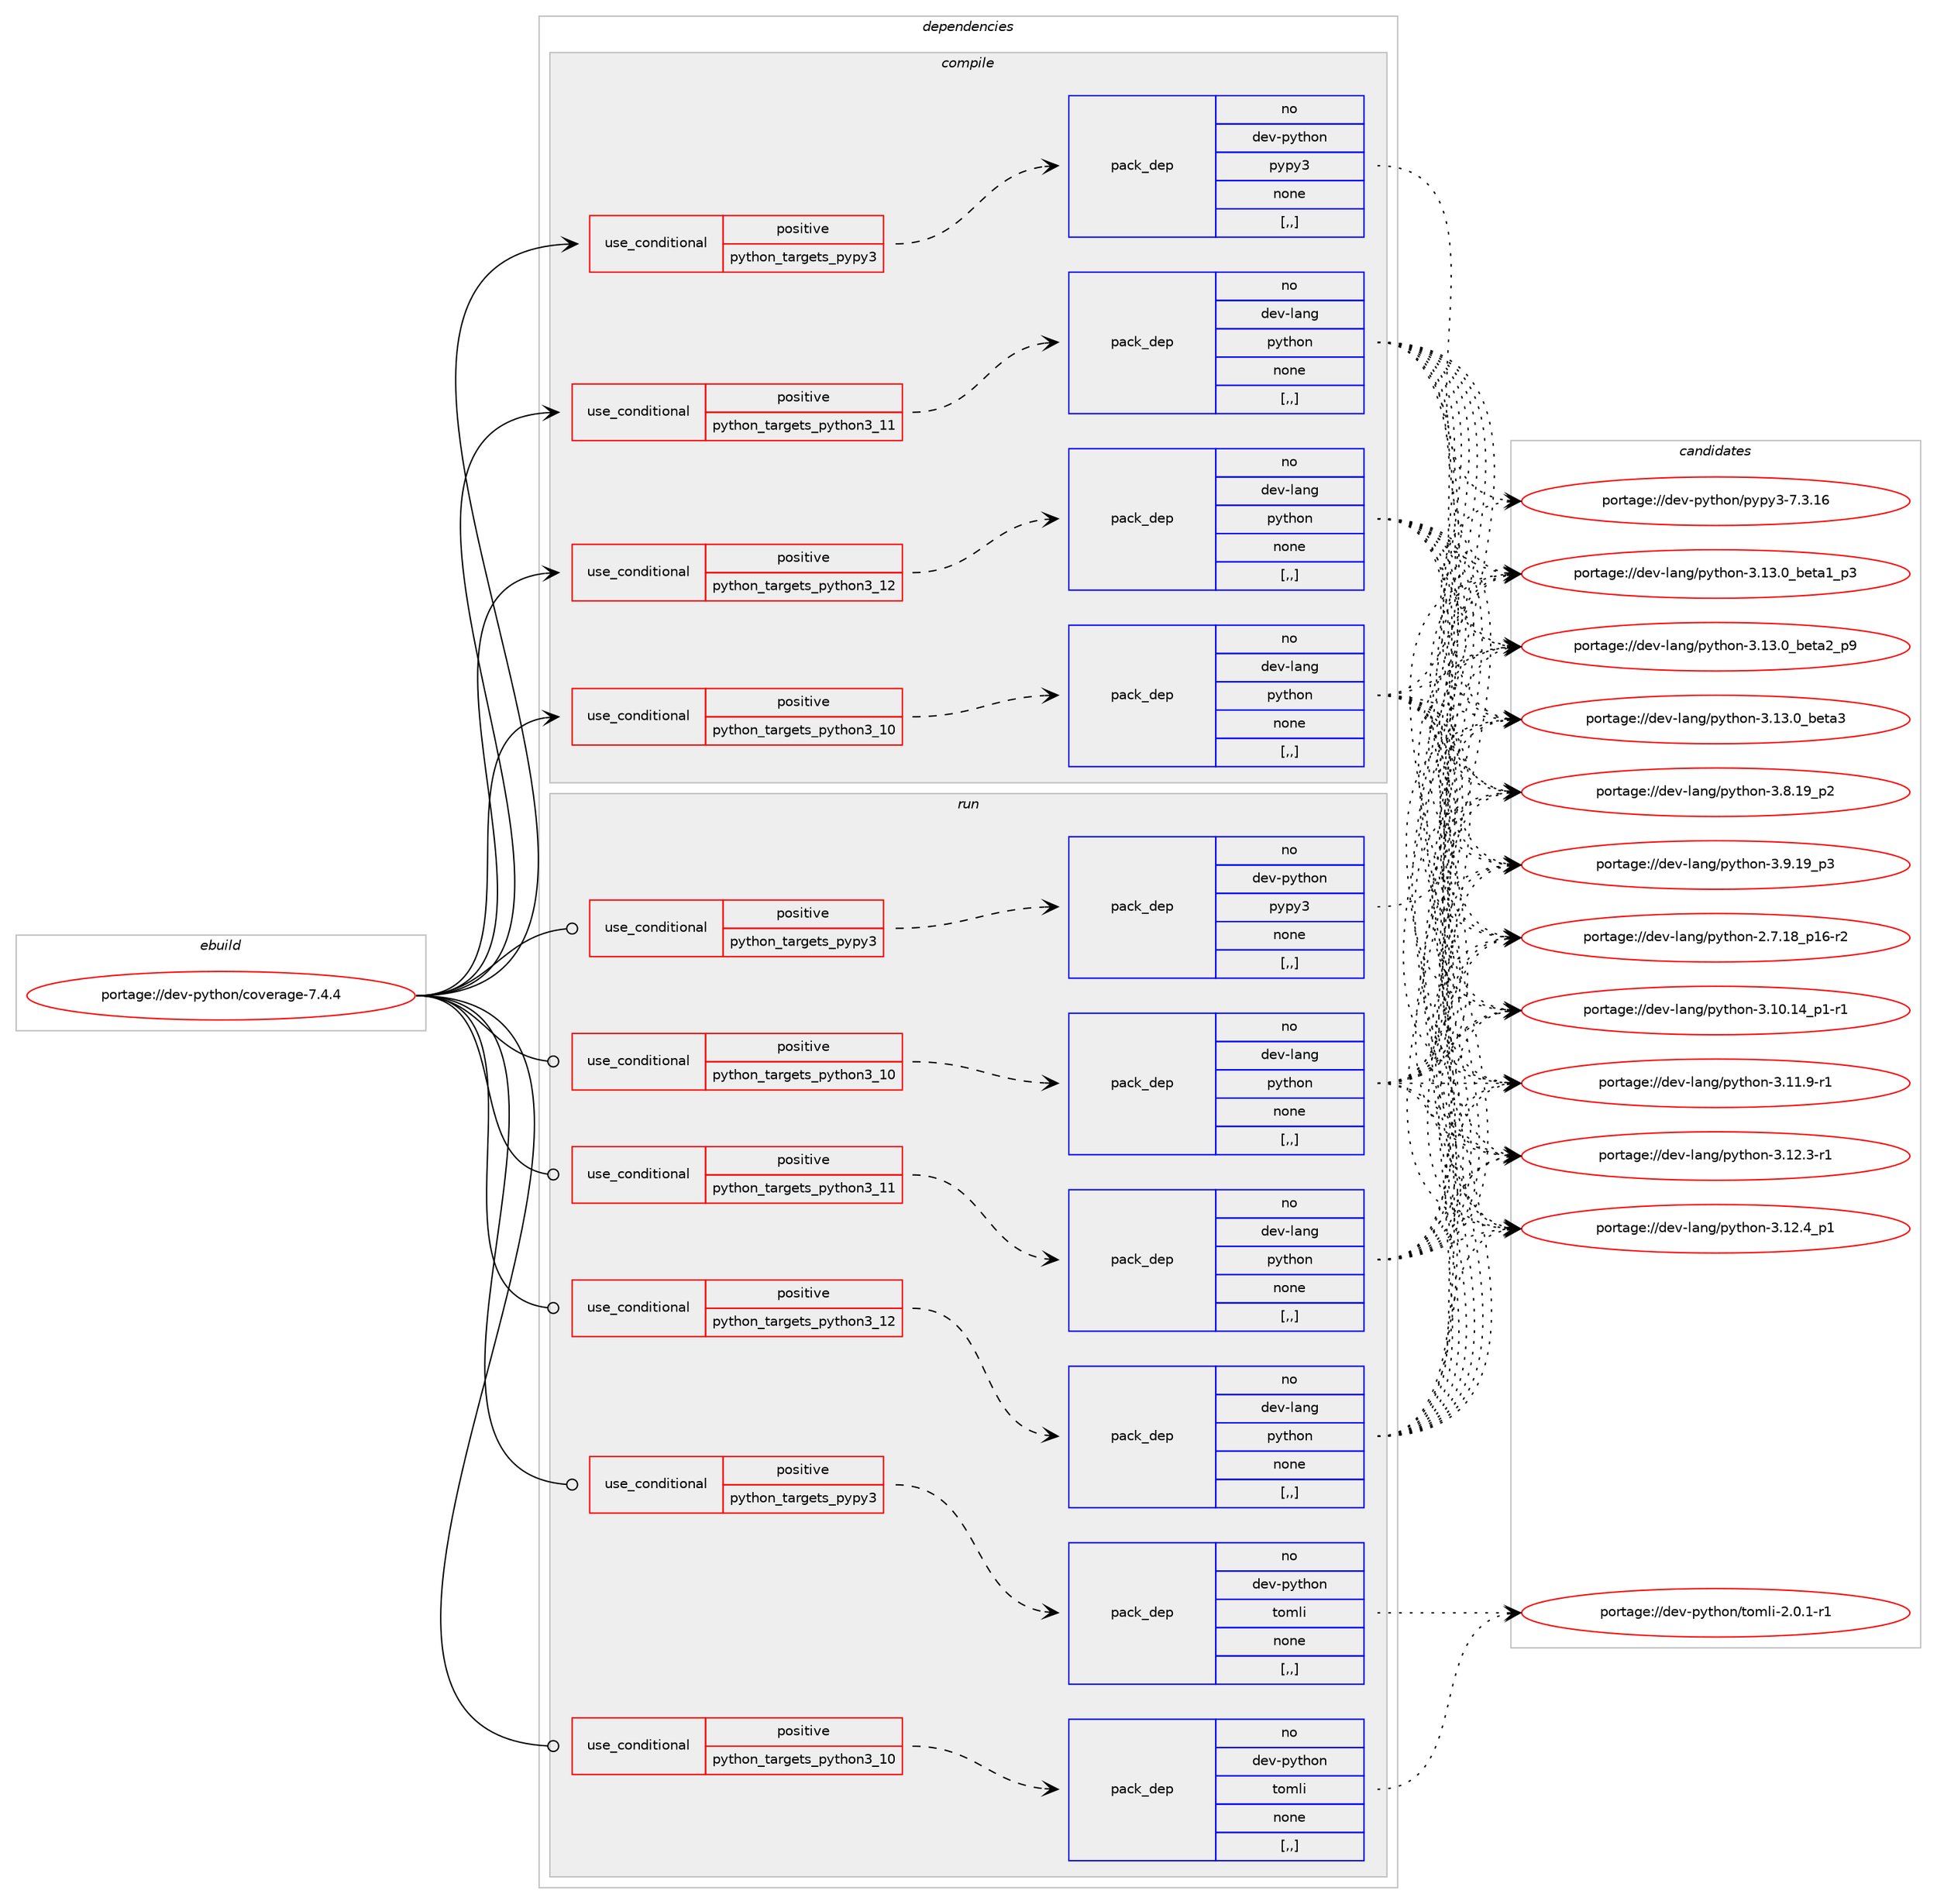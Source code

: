 digraph prolog {

# *************
# Graph options
# *************

newrank=true;
concentrate=true;
compound=true;
graph [rankdir=LR,fontname=Helvetica,fontsize=10,ranksep=1.5];#, ranksep=2.5, nodesep=0.2];
edge  [arrowhead=vee];
node  [fontname=Helvetica,fontsize=10];

# **********
# The ebuild
# **********

subgraph cluster_leftcol {
color=gray;
rank=same;
label=<<i>ebuild</i>>;
id [label="portage://dev-python/coverage-7.4.4", color=red, width=4, href="../dev-python/coverage-7.4.4.svg"];
}

# ****************
# The dependencies
# ****************

subgraph cluster_midcol {
color=gray;
label=<<i>dependencies</i>>;
subgraph cluster_compile {
fillcolor="#eeeeee";
style=filled;
label=<<i>compile</i>>;
subgraph cond31003 {
dependency140964 [label=<<TABLE BORDER="0" CELLBORDER="1" CELLSPACING="0" CELLPADDING="4"><TR><TD ROWSPAN="3" CELLPADDING="10">use_conditional</TD></TR><TR><TD>positive</TD></TR><TR><TD>python_targets_pypy3</TD></TR></TABLE>>, shape=none, color=red];
subgraph pack108749 {
dependency140965 [label=<<TABLE BORDER="0" CELLBORDER="1" CELLSPACING="0" CELLPADDING="4" WIDTH="220"><TR><TD ROWSPAN="6" CELLPADDING="30">pack_dep</TD></TR><TR><TD WIDTH="110">no</TD></TR><TR><TD>dev-python</TD></TR><TR><TD>pypy3</TD></TR><TR><TD>none</TD></TR><TR><TD>[,,]</TD></TR></TABLE>>, shape=none, color=blue];
}
dependency140964:e -> dependency140965:w [weight=20,style="dashed",arrowhead="vee"];
}
id:e -> dependency140964:w [weight=20,style="solid",arrowhead="vee"];
subgraph cond31004 {
dependency140966 [label=<<TABLE BORDER="0" CELLBORDER="1" CELLSPACING="0" CELLPADDING="4"><TR><TD ROWSPAN="3" CELLPADDING="10">use_conditional</TD></TR><TR><TD>positive</TD></TR><TR><TD>python_targets_python3_10</TD></TR></TABLE>>, shape=none, color=red];
subgraph pack108750 {
dependency140967 [label=<<TABLE BORDER="0" CELLBORDER="1" CELLSPACING="0" CELLPADDING="4" WIDTH="220"><TR><TD ROWSPAN="6" CELLPADDING="30">pack_dep</TD></TR><TR><TD WIDTH="110">no</TD></TR><TR><TD>dev-lang</TD></TR><TR><TD>python</TD></TR><TR><TD>none</TD></TR><TR><TD>[,,]</TD></TR></TABLE>>, shape=none, color=blue];
}
dependency140966:e -> dependency140967:w [weight=20,style="dashed",arrowhead="vee"];
}
id:e -> dependency140966:w [weight=20,style="solid",arrowhead="vee"];
subgraph cond31005 {
dependency140968 [label=<<TABLE BORDER="0" CELLBORDER="1" CELLSPACING="0" CELLPADDING="4"><TR><TD ROWSPAN="3" CELLPADDING="10">use_conditional</TD></TR><TR><TD>positive</TD></TR><TR><TD>python_targets_python3_11</TD></TR></TABLE>>, shape=none, color=red];
subgraph pack108751 {
dependency140969 [label=<<TABLE BORDER="0" CELLBORDER="1" CELLSPACING="0" CELLPADDING="4" WIDTH="220"><TR><TD ROWSPAN="6" CELLPADDING="30">pack_dep</TD></TR><TR><TD WIDTH="110">no</TD></TR><TR><TD>dev-lang</TD></TR><TR><TD>python</TD></TR><TR><TD>none</TD></TR><TR><TD>[,,]</TD></TR></TABLE>>, shape=none, color=blue];
}
dependency140968:e -> dependency140969:w [weight=20,style="dashed",arrowhead="vee"];
}
id:e -> dependency140968:w [weight=20,style="solid",arrowhead="vee"];
subgraph cond31006 {
dependency140970 [label=<<TABLE BORDER="0" CELLBORDER="1" CELLSPACING="0" CELLPADDING="4"><TR><TD ROWSPAN="3" CELLPADDING="10">use_conditional</TD></TR><TR><TD>positive</TD></TR><TR><TD>python_targets_python3_12</TD></TR></TABLE>>, shape=none, color=red];
subgraph pack108752 {
dependency140971 [label=<<TABLE BORDER="0" CELLBORDER="1" CELLSPACING="0" CELLPADDING="4" WIDTH="220"><TR><TD ROWSPAN="6" CELLPADDING="30">pack_dep</TD></TR><TR><TD WIDTH="110">no</TD></TR><TR><TD>dev-lang</TD></TR><TR><TD>python</TD></TR><TR><TD>none</TD></TR><TR><TD>[,,]</TD></TR></TABLE>>, shape=none, color=blue];
}
dependency140970:e -> dependency140971:w [weight=20,style="dashed",arrowhead="vee"];
}
id:e -> dependency140970:w [weight=20,style="solid",arrowhead="vee"];
}
subgraph cluster_compileandrun {
fillcolor="#eeeeee";
style=filled;
label=<<i>compile and run</i>>;
}
subgraph cluster_run {
fillcolor="#eeeeee";
style=filled;
label=<<i>run</i>>;
subgraph cond31007 {
dependency140972 [label=<<TABLE BORDER="0" CELLBORDER="1" CELLSPACING="0" CELLPADDING="4"><TR><TD ROWSPAN="3" CELLPADDING="10">use_conditional</TD></TR><TR><TD>positive</TD></TR><TR><TD>python_targets_pypy3</TD></TR></TABLE>>, shape=none, color=red];
subgraph pack108753 {
dependency140973 [label=<<TABLE BORDER="0" CELLBORDER="1" CELLSPACING="0" CELLPADDING="4" WIDTH="220"><TR><TD ROWSPAN="6" CELLPADDING="30">pack_dep</TD></TR><TR><TD WIDTH="110">no</TD></TR><TR><TD>dev-python</TD></TR><TR><TD>pypy3</TD></TR><TR><TD>none</TD></TR><TR><TD>[,,]</TD></TR></TABLE>>, shape=none, color=blue];
}
dependency140972:e -> dependency140973:w [weight=20,style="dashed",arrowhead="vee"];
}
id:e -> dependency140972:w [weight=20,style="solid",arrowhead="odot"];
subgraph cond31008 {
dependency140974 [label=<<TABLE BORDER="0" CELLBORDER="1" CELLSPACING="0" CELLPADDING="4"><TR><TD ROWSPAN="3" CELLPADDING="10">use_conditional</TD></TR><TR><TD>positive</TD></TR><TR><TD>python_targets_pypy3</TD></TR></TABLE>>, shape=none, color=red];
subgraph pack108754 {
dependency140975 [label=<<TABLE BORDER="0" CELLBORDER="1" CELLSPACING="0" CELLPADDING="4" WIDTH="220"><TR><TD ROWSPAN="6" CELLPADDING="30">pack_dep</TD></TR><TR><TD WIDTH="110">no</TD></TR><TR><TD>dev-python</TD></TR><TR><TD>tomli</TD></TR><TR><TD>none</TD></TR><TR><TD>[,,]</TD></TR></TABLE>>, shape=none, color=blue];
}
dependency140974:e -> dependency140975:w [weight=20,style="dashed",arrowhead="vee"];
}
id:e -> dependency140974:w [weight=20,style="solid",arrowhead="odot"];
subgraph cond31009 {
dependency140976 [label=<<TABLE BORDER="0" CELLBORDER="1" CELLSPACING="0" CELLPADDING="4"><TR><TD ROWSPAN="3" CELLPADDING="10">use_conditional</TD></TR><TR><TD>positive</TD></TR><TR><TD>python_targets_python3_10</TD></TR></TABLE>>, shape=none, color=red];
subgraph pack108755 {
dependency140977 [label=<<TABLE BORDER="0" CELLBORDER="1" CELLSPACING="0" CELLPADDING="4" WIDTH="220"><TR><TD ROWSPAN="6" CELLPADDING="30">pack_dep</TD></TR><TR><TD WIDTH="110">no</TD></TR><TR><TD>dev-lang</TD></TR><TR><TD>python</TD></TR><TR><TD>none</TD></TR><TR><TD>[,,]</TD></TR></TABLE>>, shape=none, color=blue];
}
dependency140976:e -> dependency140977:w [weight=20,style="dashed",arrowhead="vee"];
}
id:e -> dependency140976:w [weight=20,style="solid",arrowhead="odot"];
subgraph cond31010 {
dependency140978 [label=<<TABLE BORDER="0" CELLBORDER="1" CELLSPACING="0" CELLPADDING="4"><TR><TD ROWSPAN="3" CELLPADDING="10">use_conditional</TD></TR><TR><TD>positive</TD></TR><TR><TD>python_targets_python3_10</TD></TR></TABLE>>, shape=none, color=red];
subgraph pack108756 {
dependency140979 [label=<<TABLE BORDER="0" CELLBORDER="1" CELLSPACING="0" CELLPADDING="4" WIDTH="220"><TR><TD ROWSPAN="6" CELLPADDING="30">pack_dep</TD></TR><TR><TD WIDTH="110">no</TD></TR><TR><TD>dev-python</TD></TR><TR><TD>tomli</TD></TR><TR><TD>none</TD></TR><TR><TD>[,,]</TD></TR></TABLE>>, shape=none, color=blue];
}
dependency140978:e -> dependency140979:w [weight=20,style="dashed",arrowhead="vee"];
}
id:e -> dependency140978:w [weight=20,style="solid",arrowhead="odot"];
subgraph cond31011 {
dependency140980 [label=<<TABLE BORDER="0" CELLBORDER="1" CELLSPACING="0" CELLPADDING="4"><TR><TD ROWSPAN="3" CELLPADDING="10">use_conditional</TD></TR><TR><TD>positive</TD></TR><TR><TD>python_targets_python3_11</TD></TR></TABLE>>, shape=none, color=red];
subgraph pack108757 {
dependency140981 [label=<<TABLE BORDER="0" CELLBORDER="1" CELLSPACING="0" CELLPADDING="4" WIDTH="220"><TR><TD ROWSPAN="6" CELLPADDING="30">pack_dep</TD></TR><TR><TD WIDTH="110">no</TD></TR><TR><TD>dev-lang</TD></TR><TR><TD>python</TD></TR><TR><TD>none</TD></TR><TR><TD>[,,]</TD></TR></TABLE>>, shape=none, color=blue];
}
dependency140980:e -> dependency140981:w [weight=20,style="dashed",arrowhead="vee"];
}
id:e -> dependency140980:w [weight=20,style="solid",arrowhead="odot"];
subgraph cond31012 {
dependency140982 [label=<<TABLE BORDER="0" CELLBORDER="1" CELLSPACING="0" CELLPADDING="4"><TR><TD ROWSPAN="3" CELLPADDING="10">use_conditional</TD></TR><TR><TD>positive</TD></TR><TR><TD>python_targets_python3_12</TD></TR></TABLE>>, shape=none, color=red];
subgraph pack108758 {
dependency140983 [label=<<TABLE BORDER="0" CELLBORDER="1" CELLSPACING="0" CELLPADDING="4" WIDTH="220"><TR><TD ROWSPAN="6" CELLPADDING="30">pack_dep</TD></TR><TR><TD WIDTH="110">no</TD></TR><TR><TD>dev-lang</TD></TR><TR><TD>python</TD></TR><TR><TD>none</TD></TR><TR><TD>[,,]</TD></TR></TABLE>>, shape=none, color=blue];
}
dependency140982:e -> dependency140983:w [weight=20,style="dashed",arrowhead="vee"];
}
id:e -> dependency140982:w [weight=20,style="solid",arrowhead="odot"];
}
}

# **************
# The candidates
# **************

subgraph cluster_choices {
rank=same;
color=gray;
label=<<i>candidates</i>>;

subgraph choice108749 {
color=black;
nodesep=1;
choice10010111845112121116104111110471121211121215145554651464954 [label="portage://dev-python/pypy3-7.3.16", color=red, width=4,href="../dev-python/pypy3-7.3.16.svg"];
dependency140965:e -> choice10010111845112121116104111110471121211121215145554651464954:w [style=dotted,weight="100"];
}
subgraph choice108750 {
color=black;
nodesep=1;
choice100101118451089711010347112121116104111110455046554649569511249544511450 [label="portage://dev-lang/python-2.7.18_p16-r2", color=red, width=4,href="../dev-lang/python-2.7.18_p16-r2.svg"];
choice100101118451089711010347112121116104111110455146494846495295112494511449 [label="portage://dev-lang/python-3.10.14_p1-r1", color=red, width=4,href="../dev-lang/python-3.10.14_p1-r1.svg"];
choice100101118451089711010347112121116104111110455146494946574511449 [label="portage://dev-lang/python-3.11.9-r1", color=red, width=4,href="../dev-lang/python-3.11.9-r1.svg"];
choice100101118451089711010347112121116104111110455146495046514511449 [label="portage://dev-lang/python-3.12.3-r1", color=red, width=4,href="../dev-lang/python-3.12.3-r1.svg"];
choice100101118451089711010347112121116104111110455146495046529511249 [label="portage://dev-lang/python-3.12.4_p1", color=red, width=4,href="../dev-lang/python-3.12.4_p1.svg"];
choice10010111845108971101034711212111610411111045514649514648959810111697499511251 [label="portage://dev-lang/python-3.13.0_beta1_p3", color=red, width=4,href="../dev-lang/python-3.13.0_beta1_p3.svg"];
choice10010111845108971101034711212111610411111045514649514648959810111697509511257 [label="portage://dev-lang/python-3.13.0_beta2_p9", color=red, width=4,href="../dev-lang/python-3.13.0_beta2_p9.svg"];
choice1001011184510897110103471121211161041111104551464951464895981011169751 [label="portage://dev-lang/python-3.13.0_beta3", color=red, width=4,href="../dev-lang/python-3.13.0_beta3.svg"];
choice100101118451089711010347112121116104111110455146564649579511250 [label="portage://dev-lang/python-3.8.19_p2", color=red, width=4,href="../dev-lang/python-3.8.19_p2.svg"];
choice100101118451089711010347112121116104111110455146574649579511251 [label="portage://dev-lang/python-3.9.19_p3", color=red, width=4,href="../dev-lang/python-3.9.19_p3.svg"];
dependency140967:e -> choice100101118451089711010347112121116104111110455046554649569511249544511450:w [style=dotted,weight="100"];
dependency140967:e -> choice100101118451089711010347112121116104111110455146494846495295112494511449:w [style=dotted,weight="100"];
dependency140967:e -> choice100101118451089711010347112121116104111110455146494946574511449:w [style=dotted,weight="100"];
dependency140967:e -> choice100101118451089711010347112121116104111110455146495046514511449:w [style=dotted,weight="100"];
dependency140967:e -> choice100101118451089711010347112121116104111110455146495046529511249:w [style=dotted,weight="100"];
dependency140967:e -> choice10010111845108971101034711212111610411111045514649514648959810111697499511251:w [style=dotted,weight="100"];
dependency140967:e -> choice10010111845108971101034711212111610411111045514649514648959810111697509511257:w [style=dotted,weight="100"];
dependency140967:e -> choice1001011184510897110103471121211161041111104551464951464895981011169751:w [style=dotted,weight="100"];
dependency140967:e -> choice100101118451089711010347112121116104111110455146564649579511250:w [style=dotted,weight="100"];
dependency140967:e -> choice100101118451089711010347112121116104111110455146574649579511251:w [style=dotted,weight="100"];
}
subgraph choice108751 {
color=black;
nodesep=1;
choice100101118451089711010347112121116104111110455046554649569511249544511450 [label="portage://dev-lang/python-2.7.18_p16-r2", color=red, width=4,href="../dev-lang/python-2.7.18_p16-r2.svg"];
choice100101118451089711010347112121116104111110455146494846495295112494511449 [label="portage://dev-lang/python-3.10.14_p1-r1", color=red, width=4,href="../dev-lang/python-3.10.14_p1-r1.svg"];
choice100101118451089711010347112121116104111110455146494946574511449 [label="portage://dev-lang/python-3.11.9-r1", color=red, width=4,href="../dev-lang/python-3.11.9-r1.svg"];
choice100101118451089711010347112121116104111110455146495046514511449 [label="portage://dev-lang/python-3.12.3-r1", color=red, width=4,href="../dev-lang/python-3.12.3-r1.svg"];
choice100101118451089711010347112121116104111110455146495046529511249 [label="portage://dev-lang/python-3.12.4_p1", color=red, width=4,href="../dev-lang/python-3.12.4_p1.svg"];
choice10010111845108971101034711212111610411111045514649514648959810111697499511251 [label="portage://dev-lang/python-3.13.0_beta1_p3", color=red, width=4,href="../dev-lang/python-3.13.0_beta1_p3.svg"];
choice10010111845108971101034711212111610411111045514649514648959810111697509511257 [label="portage://dev-lang/python-3.13.0_beta2_p9", color=red, width=4,href="../dev-lang/python-3.13.0_beta2_p9.svg"];
choice1001011184510897110103471121211161041111104551464951464895981011169751 [label="portage://dev-lang/python-3.13.0_beta3", color=red, width=4,href="../dev-lang/python-3.13.0_beta3.svg"];
choice100101118451089711010347112121116104111110455146564649579511250 [label="portage://dev-lang/python-3.8.19_p2", color=red, width=4,href="../dev-lang/python-3.8.19_p2.svg"];
choice100101118451089711010347112121116104111110455146574649579511251 [label="portage://dev-lang/python-3.9.19_p3", color=red, width=4,href="../dev-lang/python-3.9.19_p3.svg"];
dependency140969:e -> choice100101118451089711010347112121116104111110455046554649569511249544511450:w [style=dotted,weight="100"];
dependency140969:e -> choice100101118451089711010347112121116104111110455146494846495295112494511449:w [style=dotted,weight="100"];
dependency140969:e -> choice100101118451089711010347112121116104111110455146494946574511449:w [style=dotted,weight="100"];
dependency140969:e -> choice100101118451089711010347112121116104111110455146495046514511449:w [style=dotted,weight="100"];
dependency140969:e -> choice100101118451089711010347112121116104111110455146495046529511249:w [style=dotted,weight="100"];
dependency140969:e -> choice10010111845108971101034711212111610411111045514649514648959810111697499511251:w [style=dotted,weight="100"];
dependency140969:e -> choice10010111845108971101034711212111610411111045514649514648959810111697509511257:w [style=dotted,weight="100"];
dependency140969:e -> choice1001011184510897110103471121211161041111104551464951464895981011169751:w [style=dotted,weight="100"];
dependency140969:e -> choice100101118451089711010347112121116104111110455146564649579511250:w [style=dotted,weight="100"];
dependency140969:e -> choice100101118451089711010347112121116104111110455146574649579511251:w [style=dotted,weight="100"];
}
subgraph choice108752 {
color=black;
nodesep=1;
choice100101118451089711010347112121116104111110455046554649569511249544511450 [label="portage://dev-lang/python-2.7.18_p16-r2", color=red, width=4,href="../dev-lang/python-2.7.18_p16-r2.svg"];
choice100101118451089711010347112121116104111110455146494846495295112494511449 [label="portage://dev-lang/python-3.10.14_p1-r1", color=red, width=4,href="../dev-lang/python-3.10.14_p1-r1.svg"];
choice100101118451089711010347112121116104111110455146494946574511449 [label="portage://dev-lang/python-3.11.9-r1", color=red, width=4,href="../dev-lang/python-3.11.9-r1.svg"];
choice100101118451089711010347112121116104111110455146495046514511449 [label="portage://dev-lang/python-3.12.3-r1", color=red, width=4,href="../dev-lang/python-3.12.3-r1.svg"];
choice100101118451089711010347112121116104111110455146495046529511249 [label="portage://dev-lang/python-3.12.4_p1", color=red, width=4,href="../dev-lang/python-3.12.4_p1.svg"];
choice10010111845108971101034711212111610411111045514649514648959810111697499511251 [label="portage://dev-lang/python-3.13.0_beta1_p3", color=red, width=4,href="../dev-lang/python-3.13.0_beta1_p3.svg"];
choice10010111845108971101034711212111610411111045514649514648959810111697509511257 [label="portage://dev-lang/python-3.13.0_beta2_p9", color=red, width=4,href="../dev-lang/python-3.13.0_beta2_p9.svg"];
choice1001011184510897110103471121211161041111104551464951464895981011169751 [label="portage://dev-lang/python-3.13.0_beta3", color=red, width=4,href="../dev-lang/python-3.13.0_beta3.svg"];
choice100101118451089711010347112121116104111110455146564649579511250 [label="portage://dev-lang/python-3.8.19_p2", color=red, width=4,href="../dev-lang/python-3.8.19_p2.svg"];
choice100101118451089711010347112121116104111110455146574649579511251 [label="portage://dev-lang/python-3.9.19_p3", color=red, width=4,href="../dev-lang/python-3.9.19_p3.svg"];
dependency140971:e -> choice100101118451089711010347112121116104111110455046554649569511249544511450:w [style=dotted,weight="100"];
dependency140971:e -> choice100101118451089711010347112121116104111110455146494846495295112494511449:w [style=dotted,weight="100"];
dependency140971:e -> choice100101118451089711010347112121116104111110455146494946574511449:w [style=dotted,weight="100"];
dependency140971:e -> choice100101118451089711010347112121116104111110455146495046514511449:w [style=dotted,weight="100"];
dependency140971:e -> choice100101118451089711010347112121116104111110455146495046529511249:w [style=dotted,weight="100"];
dependency140971:e -> choice10010111845108971101034711212111610411111045514649514648959810111697499511251:w [style=dotted,weight="100"];
dependency140971:e -> choice10010111845108971101034711212111610411111045514649514648959810111697509511257:w [style=dotted,weight="100"];
dependency140971:e -> choice1001011184510897110103471121211161041111104551464951464895981011169751:w [style=dotted,weight="100"];
dependency140971:e -> choice100101118451089711010347112121116104111110455146564649579511250:w [style=dotted,weight="100"];
dependency140971:e -> choice100101118451089711010347112121116104111110455146574649579511251:w [style=dotted,weight="100"];
}
subgraph choice108753 {
color=black;
nodesep=1;
choice10010111845112121116104111110471121211121215145554651464954 [label="portage://dev-python/pypy3-7.3.16", color=red, width=4,href="../dev-python/pypy3-7.3.16.svg"];
dependency140973:e -> choice10010111845112121116104111110471121211121215145554651464954:w [style=dotted,weight="100"];
}
subgraph choice108754 {
color=black;
nodesep=1;
choice10010111845112121116104111110471161111091081054550464846494511449 [label="portage://dev-python/tomli-2.0.1-r1", color=red, width=4,href="../dev-python/tomli-2.0.1-r1.svg"];
dependency140975:e -> choice10010111845112121116104111110471161111091081054550464846494511449:w [style=dotted,weight="100"];
}
subgraph choice108755 {
color=black;
nodesep=1;
choice100101118451089711010347112121116104111110455046554649569511249544511450 [label="portage://dev-lang/python-2.7.18_p16-r2", color=red, width=4,href="../dev-lang/python-2.7.18_p16-r2.svg"];
choice100101118451089711010347112121116104111110455146494846495295112494511449 [label="portage://dev-lang/python-3.10.14_p1-r1", color=red, width=4,href="../dev-lang/python-3.10.14_p1-r1.svg"];
choice100101118451089711010347112121116104111110455146494946574511449 [label="portage://dev-lang/python-3.11.9-r1", color=red, width=4,href="../dev-lang/python-3.11.9-r1.svg"];
choice100101118451089711010347112121116104111110455146495046514511449 [label="portage://dev-lang/python-3.12.3-r1", color=red, width=4,href="../dev-lang/python-3.12.3-r1.svg"];
choice100101118451089711010347112121116104111110455146495046529511249 [label="portage://dev-lang/python-3.12.4_p1", color=red, width=4,href="../dev-lang/python-3.12.4_p1.svg"];
choice10010111845108971101034711212111610411111045514649514648959810111697499511251 [label="portage://dev-lang/python-3.13.0_beta1_p3", color=red, width=4,href="../dev-lang/python-3.13.0_beta1_p3.svg"];
choice10010111845108971101034711212111610411111045514649514648959810111697509511257 [label="portage://dev-lang/python-3.13.0_beta2_p9", color=red, width=4,href="../dev-lang/python-3.13.0_beta2_p9.svg"];
choice1001011184510897110103471121211161041111104551464951464895981011169751 [label="portage://dev-lang/python-3.13.0_beta3", color=red, width=4,href="../dev-lang/python-3.13.0_beta3.svg"];
choice100101118451089711010347112121116104111110455146564649579511250 [label="portage://dev-lang/python-3.8.19_p2", color=red, width=4,href="../dev-lang/python-3.8.19_p2.svg"];
choice100101118451089711010347112121116104111110455146574649579511251 [label="portage://dev-lang/python-3.9.19_p3", color=red, width=4,href="../dev-lang/python-3.9.19_p3.svg"];
dependency140977:e -> choice100101118451089711010347112121116104111110455046554649569511249544511450:w [style=dotted,weight="100"];
dependency140977:e -> choice100101118451089711010347112121116104111110455146494846495295112494511449:w [style=dotted,weight="100"];
dependency140977:e -> choice100101118451089711010347112121116104111110455146494946574511449:w [style=dotted,weight="100"];
dependency140977:e -> choice100101118451089711010347112121116104111110455146495046514511449:w [style=dotted,weight="100"];
dependency140977:e -> choice100101118451089711010347112121116104111110455146495046529511249:w [style=dotted,weight="100"];
dependency140977:e -> choice10010111845108971101034711212111610411111045514649514648959810111697499511251:w [style=dotted,weight="100"];
dependency140977:e -> choice10010111845108971101034711212111610411111045514649514648959810111697509511257:w [style=dotted,weight="100"];
dependency140977:e -> choice1001011184510897110103471121211161041111104551464951464895981011169751:w [style=dotted,weight="100"];
dependency140977:e -> choice100101118451089711010347112121116104111110455146564649579511250:w [style=dotted,weight="100"];
dependency140977:e -> choice100101118451089711010347112121116104111110455146574649579511251:w [style=dotted,weight="100"];
}
subgraph choice108756 {
color=black;
nodesep=1;
choice10010111845112121116104111110471161111091081054550464846494511449 [label="portage://dev-python/tomli-2.0.1-r1", color=red, width=4,href="../dev-python/tomli-2.0.1-r1.svg"];
dependency140979:e -> choice10010111845112121116104111110471161111091081054550464846494511449:w [style=dotted,weight="100"];
}
subgraph choice108757 {
color=black;
nodesep=1;
choice100101118451089711010347112121116104111110455046554649569511249544511450 [label="portage://dev-lang/python-2.7.18_p16-r2", color=red, width=4,href="../dev-lang/python-2.7.18_p16-r2.svg"];
choice100101118451089711010347112121116104111110455146494846495295112494511449 [label="portage://dev-lang/python-3.10.14_p1-r1", color=red, width=4,href="../dev-lang/python-3.10.14_p1-r1.svg"];
choice100101118451089711010347112121116104111110455146494946574511449 [label="portage://dev-lang/python-3.11.9-r1", color=red, width=4,href="../dev-lang/python-3.11.9-r1.svg"];
choice100101118451089711010347112121116104111110455146495046514511449 [label="portage://dev-lang/python-3.12.3-r1", color=red, width=4,href="../dev-lang/python-3.12.3-r1.svg"];
choice100101118451089711010347112121116104111110455146495046529511249 [label="portage://dev-lang/python-3.12.4_p1", color=red, width=4,href="../dev-lang/python-3.12.4_p1.svg"];
choice10010111845108971101034711212111610411111045514649514648959810111697499511251 [label="portage://dev-lang/python-3.13.0_beta1_p3", color=red, width=4,href="../dev-lang/python-3.13.0_beta1_p3.svg"];
choice10010111845108971101034711212111610411111045514649514648959810111697509511257 [label="portage://dev-lang/python-3.13.0_beta2_p9", color=red, width=4,href="../dev-lang/python-3.13.0_beta2_p9.svg"];
choice1001011184510897110103471121211161041111104551464951464895981011169751 [label="portage://dev-lang/python-3.13.0_beta3", color=red, width=4,href="../dev-lang/python-3.13.0_beta3.svg"];
choice100101118451089711010347112121116104111110455146564649579511250 [label="portage://dev-lang/python-3.8.19_p2", color=red, width=4,href="../dev-lang/python-3.8.19_p2.svg"];
choice100101118451089711010347112121116104111110455146574649579511251 [label="portage://dev-lang/python-3.9.19_p3", color=red, width=4,href="../dev-lang/python-3.9.19_p3.svg"];
dependency140981:e -> choice100101118451089711010347112121116104111110455046554649569511249544511450:w [style=dotted,weight="100"];
dependency140981:e -> choice100101118451089711010347112121116104111110455146494846495295112494511449:w [style=dotted,weight="100"];
dependency140981:e -> choice100101118451089711010347112121116104111110455146494946574511449:w [style=dotted,weight="100"];
dependency140981:e -> choice100101118451089711010347112121116104111110455146495046514511449:w [style=dotted,weight="100"];
dependency140981:e -> choice100101118451089711010347112121116104111110455146495046529511249:w [style=dotted,weight="100"];
dependency140981:e -> choice10010111845108971101034711212111610411111045514649514648959810111697499511251:w [style=dotted,weight="100"];
dependency140981:e -> choice10010111845108971101034711212111610411111045514649514648959810111697509511257:w [style=dotted,weight="100"];
dependency140981:e -> choice1001011184510897110103471121211161041111104551464951464895981011169751:w [style=dotted,weight="100"];
dependency140981:e -> choice100101118451089711010347112121116104111110455146564649579511250:w [style=dotted,weight="100"];
dependency140981:e -> choice100101118451089711010347112121116104111110455146574649579511251:w [style=dotted,weight="100"];
}
subgraph choice108758 {
color=black;
nodesep=1;
choice100101118451089711010347112121116104111110455046554649569511249544511450 [label="portage://dev-lang/python-2.7.18_p16-r2", color=red, width=4,href="../dev-lang/python-2.7.18_p16-r2.svg"];
choice100101118451089711010347112121116104111110455146494846495295112494511449 [label="portage://dev-lang/python-3.10.14_p1-r1", color=red, width=4,href="../dev-lang/python-3.10.14_p1-r1.svg"];
choice100101118451089711010347112121116104111110455146494946574511449 [label="portage://dev-lang/python-3.11.9-r1", color=red, width=4,href="../dev-lang/python-3.11.9-r1.svg"];
choice100101118451089711010347112121116104111110455146495046514511449 [label="portage://dev-lang/python-3.12.3-r1", color=red, width=4,href="../dev-lang/python-3.12.3-r1.svg"];
choice100101118451089711010347112121116104111110455146495046529511249 [label="portage://dev-lang/python-3.12.4_p1", color=red, width=4,href="../dev-lang/python-3.12.4_p1.svg"];
choice10010111845108971101034711212111610411111045514649514648959810111697499511251 [label="portage://dev-lang/python-3.13.0_beta1_p3", color=red, width=4,href="../dev-lang/python-3.13.0_beta1_p3.svg"];
choice10010111845108971101034711212111610411111045514649514648959810111697509511257 [label="portage://dev-lang/python-3.13.0_beta2_p9", color=red, width=4,href="../dev-lang/python-3.13.0_beta2_p9.svg"];
choice1001011184510897110103471121211161041111104551464951464895981011169751 [label="portage://dev-lang/python-3.13.0_beta3", color=red, width=4,href="../dev-lang/python-3.13.0_beta3.svg"];
choice100101118451089711010347112121116104111110455146564649579511250 [label="portage://dev-lang/python-3.8.19_p2", color=red, width=4,href="../dev-lang/python-3.8.19_p2.svg"];
choice100101118451089711010347112121116104111110455146574649579511251 [label="portage://dev-lang/python-3.9.19_p3", color=red, width=4,href="../dev-lang/python-3.9.19_p3.svg"];
dependency140983:e -> choice100101118451089711010347112121116104111110455046554649569511249544511450:w [style=dotted,weight="100"];
dependency140983:e -> choice100101118451089711010347112121116104111110455146494846495295112494511449:w [style=dotted,weight="100"];
dependency140983:e -> choice100101118451089711010347112121116104111110455146494946574511449:w [style=dotted,weight="100"];
dependency140983:e -> choice100101118451089711010347112121116104111110455146495046514511449:w [style=dotted,weight="100"];
dependency140983:e -> choice100101118451089711010347112121116104111110455146495046529511249:w [style=dotted,weight="100"];
dependency140983:e -> choice10010111845108971101034711212111610411111045514649514648959810111697499511251:w [style=dotted,weight="100"];
dependency140983:e -> choice10010111845108971101034711212111610411111045514649514648959810111697509511257:w [style=dotted,weight="100"];
dependency140983:e -> choice1001011184510897110103471121211161041111104551464951464895981011169751:w [style=dotted,weight="100"];
dependency140983:e -> choice100101118451089711010347112121116104111110455146564649579511250:w [style=dotted,weight="100"];
dependency140983:e -> choice100101118451089711010347112121116104111110455146574649579511251:w [style=dotted,weight="100"];
}
}

}
